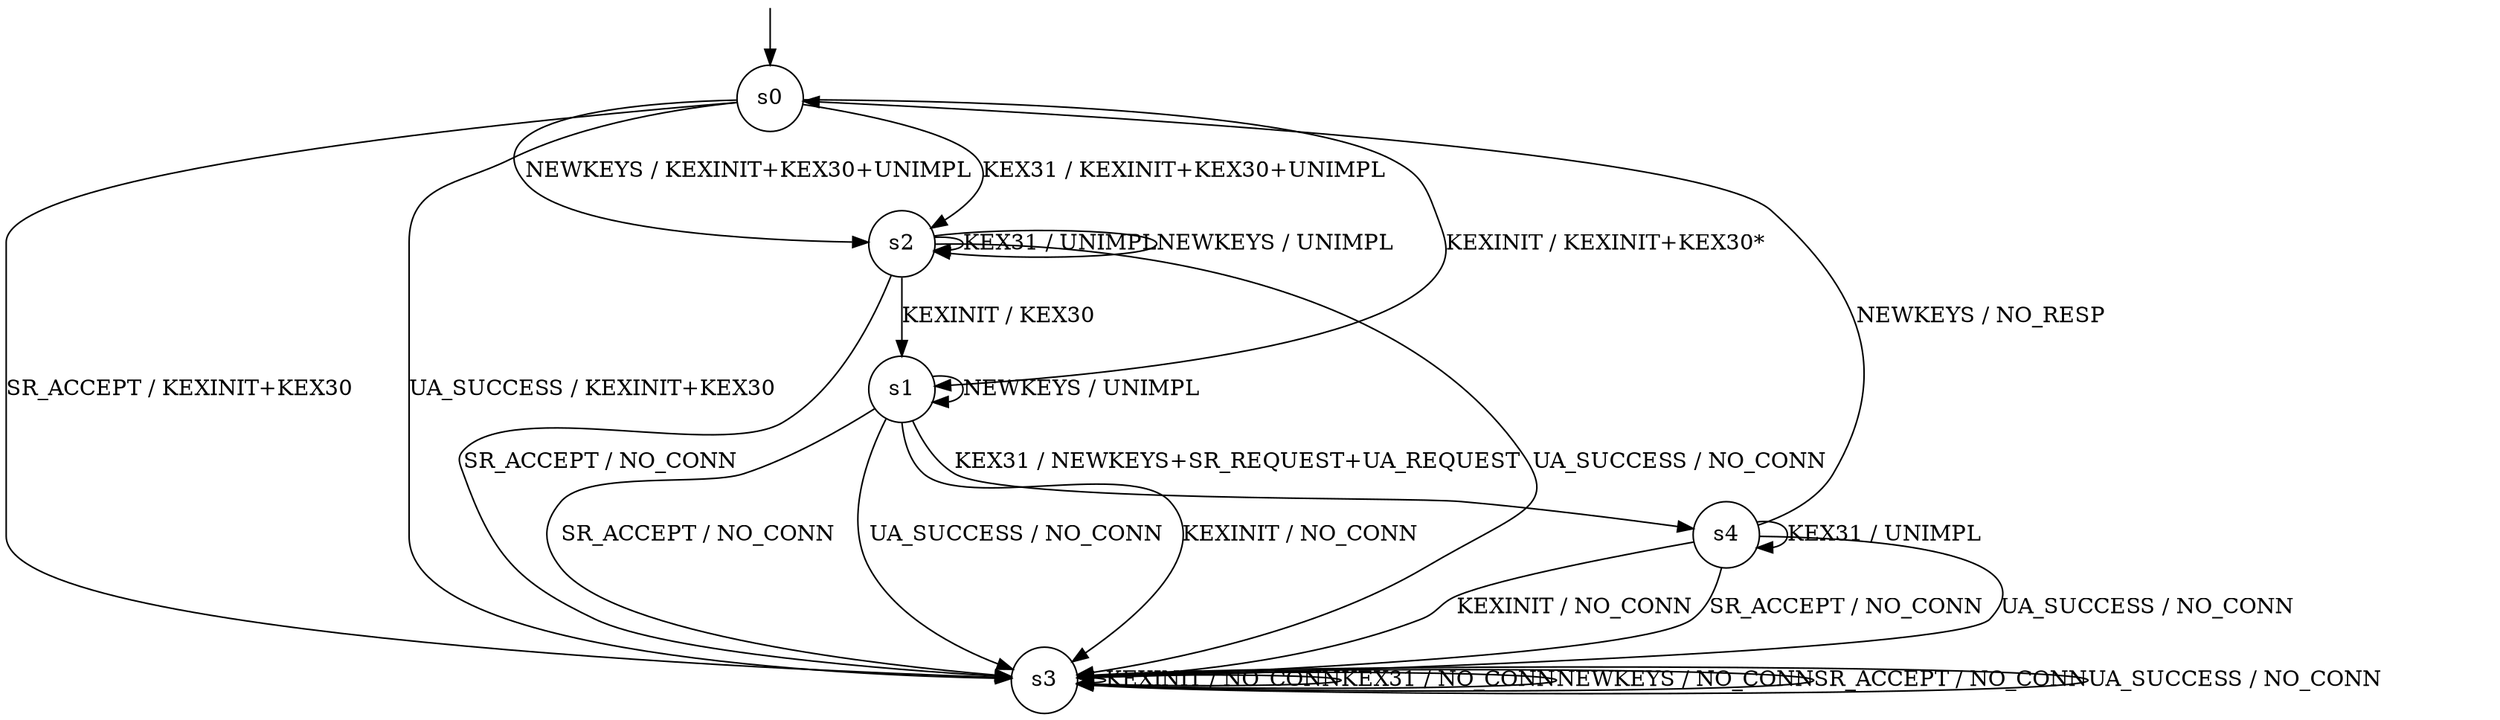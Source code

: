 digraph g {

	s0 [shape="circle" label="s0"];
	s1 [shape="circle" label="s1"];
	s2 [shape="circle" label="s2"];
	s3 [shape="circle" label="s3"];
	s4 [shape="circle" label="s4"];
	s0 -> s1 [label="KEXINIT / KEXINIT+KEX30*"];
	s0 -> s2 [label="KEX31 / KEXINIT+KEX30+UNIMPL"];
	s0 -> s2 [label="NEWKEYS / KEXINIT+KEX30+UNIMPL"];
	s0 -> s3 [label="SR_ACCEPT / KEXINIT+KEX30"];
	s0 -> s3 [label="UA_SUCCESS / KEXINIT+KEX30"];
	s1 -> s3 [label="KEXINIT / NO_CONN"];
	s1 -> s4 [label="KEX31 / NEWKEYS+SR_REQUEST+UA_REQUEST"];
	s1 -> s1 [label="NEWKEYS / UNIMPL"];
	s1 -> s3 [label="SR_ACCEPT / NO_CONN"];
	s1 -> s3 [label="UA_SUCCESS / NO_CONN"];
	s2 -> s1 [label="KEXINIT / KEX30"];
	s2 -> s2 [label="KEX31 / UNIMPL"];
	s2 -> s2 [label="NEWKEYS / UNIMPL"];
	s2 -> s3 [label="SR_ACCEPT / NO_CONN"];
	s2 -> s3 [label="UA_SUCCESS / NO_CONN"];
	s3 -> s3 [label="KEXINIT / NO_CONN"];
	s3 -> s3 [label="KEX31 / NO_CONN"];
	s3 -> s3 [label="NEWKEYS / NO_CONN"];
	s3 -> s3 [label="SR_ACCEPT / NO_CONN"];
	s3 -> s3 [label="UA_SUCCESS / NO_CONN"];
	s4 -> s3 [label="KEXINIT / NO_CONN"];
	s4 -> s4 [label="KEX31 / UNIMPL"];
	s4 -> s0 [label="NEWKEYS / NO_RESP"];
	s4 -> s3 [label="SR_ACCEPT / NO_CONN"];
	s4 -> s3 [label="UA_SUCCESS / NO_CONN"];

__start0 [label="" shape="none" width="0" height="0"];
__start0 -> s0;

}
